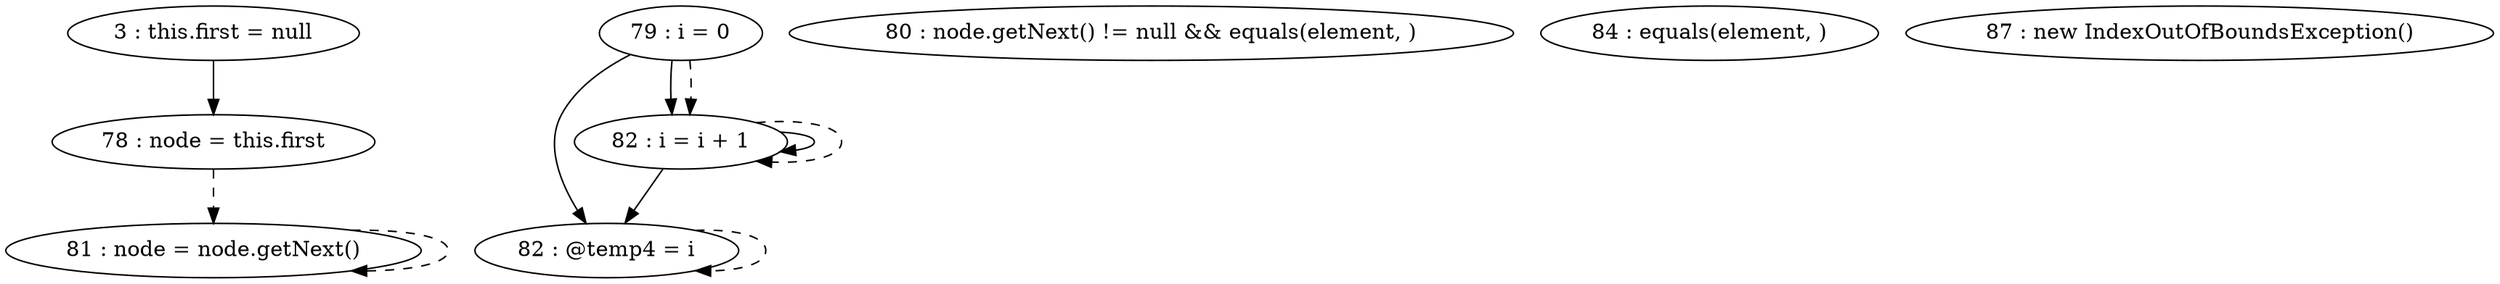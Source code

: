 digraph G {
"3 : this.first = null"
"3 : this.first = null" -> "78 : node = this.first"
"78 : node = this.first"
"78 : node = this.first" -> "81 : node = node.getNext()" [style=dashed]
"79 : i = 0"
"79 : i = 0" -> "82 : @temp4 = i"
"79 : i = 0" -> "82 : i = i + 1"
"79 : i = 0" -> "82 : i = i + 1" [style=dashed]
"80 : node.getNext() != null && equals(element, )"
"81 : node = node.getNext()"
"81 : node = node.getNext()" -> "81 : node = node.getNext()" [style=dashed]
"82 : @temp4 = i"
"82 : @temp4 = i" -> "82 : @temp4 = i" [style=dashed]
"82 : i = i + 1"
"82 : i = i + 1" -> "82 : @temp4 = i"
"82 : i = i + 1" -> "82 : i = i + 1"
"82 : i = i + 1" -> "82 : i = i + 1" [style=dashed]
"80 : node.getNext() != null && equals(element, )"
"84 : equals(element, )"
"87 : new IndexOutOfBoundsException()"
}
